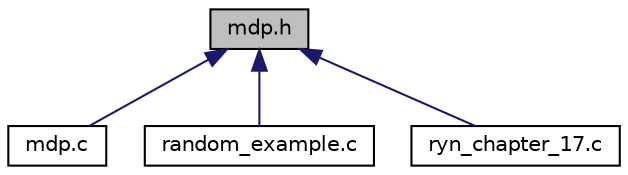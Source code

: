 digraph "mdp.h"
{
  edge [fontname="Helvetica",fontsize="10",labelfontname="Helvetica",labelfontsize="10"];
  node [fontname="Helvetica",fontsize="10",shape=record];
  Node1 [label="mdp.h",height=0.2,width=0.4,color="black", fillcolor="grey75", style="filled", fontcolor="black"];
  Node1 -> Node2 [dir="back",color="midnightblue",fontsize="10",style="solid",fontname="Helvetica"];
  Node2 [label="mdp.c",height=0.2,width=0.4,color="black", fillcolor="white", style="filled",URL="$mdp_8c.html",tooltip="Simple MDP library. "];
  Node1 -> Node3 [dir="back",color="midnightblue",fontsize="10",style="solid",fontname="Helvetica"];
  Node3 [label="random_example.c",height=0.2,width=0.4,color="black", fillcolor="white", style="filled",URL="$random__example_8c.html",tooltip="Example with a random instance of a 3 state MDP. "];
  Node1 -> Node4 [dir="back",color="midnightblue",fontsize="10",style="solid",fontname="Helvetica"];
  Node4 [label="ryn_chapter_17.c",height=0.2,width=0.4,color="black", fillcolor="white", style="filled",URL="$ryn__chapter__17_8c.html",tooltip="Simple MDP library. "];
}
